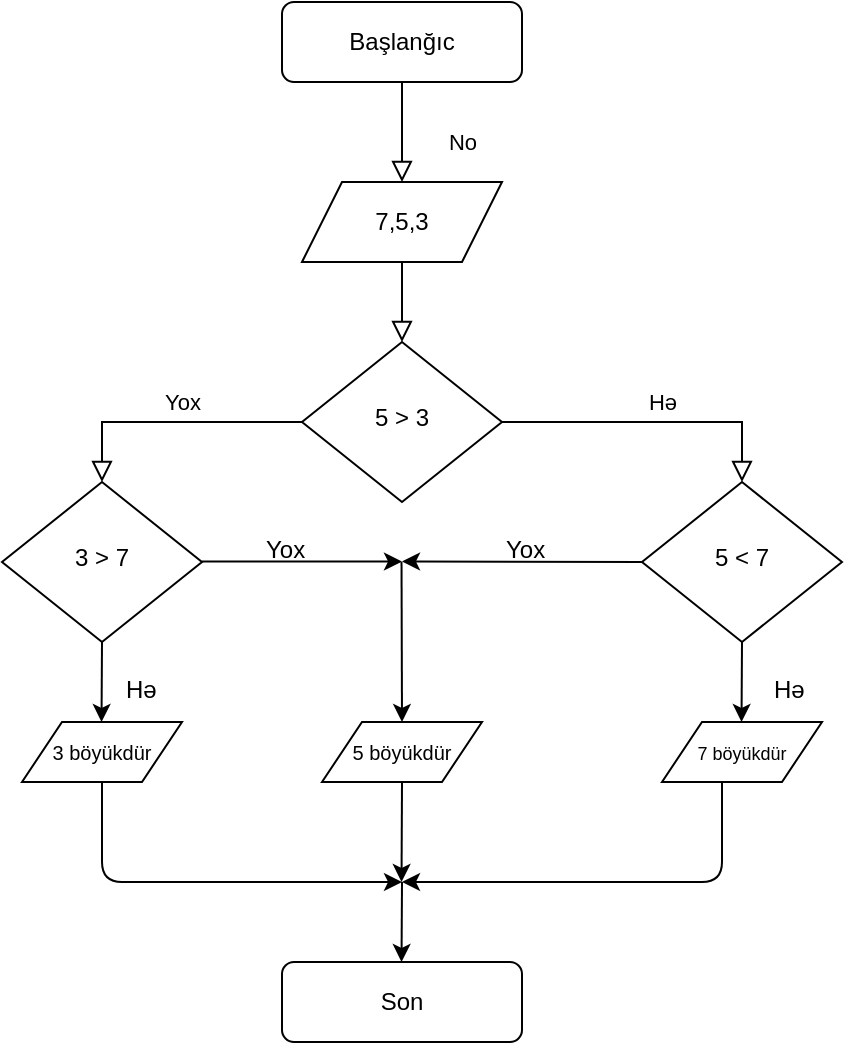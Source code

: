 <mxfile version="14.6.13" type="github" pages="5">
  <diagram id="C5RBs43oDa-KdzZeNtuy" name="Page-1">
    <mxGraphModel dx="1221" dy="682" grid="1" gridSize="10" guides="1" tooltips="1" connect="1" arrows="1" fold="1" page="1" pageScale="1" pageWidth="827" pageHeight="1169" math="0" shadow="0">
      <root>
        <mxCell id="WIyWlLk6GJQsqaUBKTNV-0" />
        <mxCell id="WIyWlLk6GJQsqaUBKTNV-1" parent="WIyWlLk6GJQsqaUBKTNV-0" />
        <mxCell id="WIyWlLk6GJQsqaUBKTNV-2" value="" style="rounded=0;html=1;jettySize=auto;orthogonalLoop=1;fontSize=11;endArrow=block;endFill=0;endSize=8;strokeWidth=1;shadow=0;labelBackgroundColor=none;edgeStyle=orthogonalEdgeStyle;exitX=0.5;exitY=1;exitDx=0;exitDy=0;" parent="WIyWlLk6GJQsqaUBKTNV-1" source="9OmyhKnOa-FlKT6QdQeN-0" target="WIyWlLk6GJQsqaUBKTNV-6" edge="1">
          <mxGeometry relative="1" as="geometry" />
        </mxCell>
        <mxCell id="WIyWlLk6GJQsqaUBKTNV-3" value="Başlanğıc" style="rounded=1;whiteSpace=wrap;html=1;fontSize=12;glass=0;strokeWidth=1;shadow=0;" parent="WIyWlLk6GJQsqaUBKTNV-1" vertex="1">
          <mxGeometry x="160" y="50" width="120" height="40" as="geometry" />
        </mxCell>
        <mxCell id="WIyWlLk6GJQsqaUBKTNV-5" value="Hə" style="edgeStyle=orthogonalEdgeStyle;rounded=0;html=1;jettySize=auto;orthogonalLoop=1;fontSize=11;endArrow=block;endFill=0;endSize=8;strokeWidth=1;shadow=0;labelBackgroundColor=none;entryX=0.5;entryY=0;entryDx=0;entryDy=0;" parent="WIyWlLk6GJQsqaUBKTNV-1" source="WIyWlLk6GJQsqaUBKTNV-6" target="WIyWlLk6GJQsqaUBKTNV-10" edge="1">
          <mxGeometry x="0.067" y="10" relative="1" as="geometry">
            <mxPoint as="offset" />
            <mxPoint x="390" y="260" as="targetPoint" />
            <Array as="points">
              <mxPoint x="390" y="260" />
            </Array>
          </mxGeometry>
        </mxCell>
        <mxCell id="WIyWlLk6GJQsqaUBKTNV-6" value="5 &amp;gt; 3" style="rhombus;whiteSpace=wrap;html=1;shadow=0;fontFamily=Helvetica;fontSize=12;align=center;strokeWidth=1;spacing=6;spacingTop=-4;" parent="WIyWlLk6GJQsqaUBKTNV-1" vertex="1">
          <mxGeometry x="170" y="220" width="100" height="80" as="geometry" />
        </mxCell>
        <mxCell id="WIyWlLk6GJQsqaUBKTNV-10" value="5 &amp;lt; 7" style="rhombus;whiteSpace=wrap;html=1;shadow=0;fontFamily=Helvetica;fontSize=12;align=center;strokeWidth=1;spacing=6;spacingTop=-4;" parent="WIyWlLk6GJQsqaUBKTNV-1" vertex="1">
          <mxGeometry x="340" y="290" width="100" height="80" as="geometry" />
        </mxCell>
        <mxCell id="WIyWlLk6GJQsqaUBKTNV-11" value="Son" style="rounded=1;whiteSpace=wrap;html=1;fontSize=12;glass=0;strokeWidth=1;shadow=0;" parent="WIyWlLk6GJQsqaUBKTNV-1" vertex="1">
          <mxGeometry x="160" y="530" width="120" height="40" as="geometry" />
        </mxCell>
        <mxCell id="9OmyhKnOa-FlKT6QdQeN-0" value="7,5,3" style="shape=parallelogram;perimeter=parallelogramPerimeter;whiteSpace=wrap;html=1;fixedSize=1;" parent="WIyWlLk6GJQsqaUBKTNV-1" vertex="1">
          <mxGeometry x="170" y="140" width="100" height="40" as="geometry" />
        </mxCell>
        <mxCell id="9OmyhKnOa-FlKT6QdQeN-1" value="No" style="rounded=0;html=1;jettySize=auto;orthogonalLoop=1;fontSize=11;endArrow=block;endFill=0;endSize=8;strokeWidth=1;shadow=0;labelBackgroundColor=none;edgeStyle=orthogonalEdgeStyle;exitX=0.5;exitY=1;exitDx=0;exitDy=0;" parent="WIyWlLk6GJQsqaUBKTNV-1" source="WIyWlLk6GJQsqaUBKTNV-3" edge="1">
          <mxGeometry x="0.2" y="30" relative="1" as="geometry">
            <mxPoint as="offset" />
            <mxPoint x="220" y="100" as="sourcePoint" />
            <mxPoint x="220" y="140" as="targetPoint" />
            <Array as="points">
              <mxPoint x="220" y="90" />
            </Array>
          </mxGeometry>
        </mxCell>
        <mxCell id="9OmyhKnOa-FlKT6QdQeN-4" value="3 &amp;gt; 7" style="rhombus;whiteSpace=wrap;html=1;shadow=0;fontFamily=Helvetica;fontSize=12;align=center;strokeWidth=1;spacing=6;spacingTop=-4;" parent="WIyWlLk6GJQsqaUBKTNV-1" vertex="1">
          <mxGeometry x="20" y="290" width="100" height="80" as="geometry" />
        </mxCell>
        <mxCell id="9OmyhKnOa-FlKT6QdQeN-5" value="Yox" style="edgeStyle=orthogonalEdgeStyle;rounded=0;html=1;jettySize=auto;orthogonalLoop=1;fontSize=11;endArrow=block;endFill=0;endSize=8;strokeWidth=1;shadow=0;labelBackgroundColor=none;" parent="WIyWlLk6GJQsqaUBKTNV-1" target="9OmyhKnOa-FlKT6QdQeN-4" edge="1">
          <mxGeometry x="-0.077" y="-10" relative="1" as="geometry">
            <mxPoint as="offset" />
            <mxPoint x="170" y="260" as="sourcePoint" />
            <mxPoint x="60" y="260" as="targetPoint" />
            <Array as="points">
              <mxPoint x="70" y="260" />
            </Array>
          </mxGeometry>
        </mxCell>
        <mxCell id="9OmyhKnOa-FlKT6QdQeN-6" value="" style="endArrow=classic;html=1;" parent="WIyWlLk6GJQsqaUBKTNV-1" edge="1">
          <mxGeometry width="50" height="50" relative="1" as="geometry">
            <mxPoint x="120" y="329.76" as="sourcePoint" />
            <mxPoint x="220" y="329.76" as="targetPoint" />
          </mxGeometry>
        </mxCell>
        <mxCell id="9OmyhKnOa-FlKT6QdQeN-7" value="" style="endArrow=classic;html=1;exitX=0;exitY=0.5;exitDx=0;exitDy=0;" parent="WIyWlLk6GJQsqaUBKTNV-1" source="WIyWlLk6GJQsqaUBKTNV-10" edge="1">
          <mxGeometry width="50" height="50" relative="1" as="geometry">
            <mxPoint x="310" y="329.76" as="sourcePoint" />
            <mxPoint x="220" y="329.76" as="targetPoint" />
          </mxGeometry>
        </mxCell>
        <mxCell id="9OmyhKnOa-FlKT6QdQeN-8" value="" style="endArrow=classic;html=1;" parent="WIyWlLk6GJQsqaUBKTNV-1" edge="1">
          <mxGeometry width="50" height="50" relative="1" as="geometry">
            <mxPoint x="219.76" y="330" as="sourcePoint" />
            <mxPoint x="220" y="410" as="targetPoint" />
          </mxGeometry>
        </mxCell>
        <mxCell id="9OmyhKnOa-FlKT6QdQeN-9" value="&lt;font style=&quot;font-size: 10px&quot;&gt;3 böyükdür&lt;/font&gt;" style="shape=parallelogram;perimeter=parallelogramPerimeter;whiteSpace=wrap;html=1;fixedSize=1;" parent="WIyWlLk6GJQsqaUBKTNV-1" vertex="1">
          <mxGeometry x="30" y="410" width="80" height="30" as="geometry" />
        </mxCell>
        <mxCell id="9OmyhKnOa-FlKT6QdQeN-10" value="&lt;font style=&quot;font-size: 10px&quot;&gt;5 böyükdür&lt;/font&gt;" style="shape=parallelogram;perimeter=parallelogramPerimeter;whiteSpace=wrap;html=1;fixedSize=1;" parent="WIyWlLk6GJQsqaUBKTNV-1" vertex="1">
          <mxGeometry x="180" y="410" width="80" height="30" as="geometry" />
        </mxCell>
        <mxCell id="9OmyhKnOa-FlKT6QdQeN-11" value="&lt;font style=&quot;font-size: 9px&quot;&gt;7 böyükdür&lt;/font&gt;" style="shape=parallelogram;perimeter=parallelogramPerimeter;whiteSpace=wrap;html=1;fixedSize=1;" parent="WIyWlLk6GJQsqaUBKTNV-1" vertex="1">
          <mxGeometry x="350" y="410" width="80" height="30" as="geometry" />
        </mxCell>
        <mxCell id="9OmyhKnOa-FlKT6QdQeN-12" value="" style="endArrow=classic;html=1;" parent="WIyWlLk6GJQsqaUBKTNV-1" edge="1">
          <mxGeometry width="50" height="50" relative="1" as="geometry">
            <mxPoint x="70" y="370" as="sourcePoint" />
            <mxPoint x="69.76" y="410" as="targetPoint" />
          </mxGeometry>
        </mxCell>
        <mxCell id="9OmyhKnOa-FlKT6QdQeN-13" value="" style="endArrow=classic;html=1;" parent="WIyWlLk6GJQsqaUBKTNV-1" edge="1">
          <mxGeometry width="50" height="50" relative="1" as="geometry">
            <mxPoint x="390" y="370" as="sourcePoint" />
            <mxPoint x="389.76" y="410" as="targetPoint" />
          </mxGeometry>
        </mxCell>
        <mxCell id="9OmyhKnOa-FlKT6QdQeN-14" value="" style="endArrow=classic;html=1;exitX=0.5;exitY=1;exitDx=0;exitDy=0;" parent="WIyWlLk6GJQsqaUBKTNV-1" source="9OmyhKnOa-FlKT6QdQeN-9" edge="1">
          <mxGeometry width="50" height="50" relative="1" as="geometry">
            <mxPoint x="70" y="450" as="sourcePoint" />
            <mxPoint x="220" y="490" as="targetPoint" />
            <Array as="points">
              <mxPoint x="70" y="490" />
            </Array>
          </mxGeometry>
        </mxCell>
        <mxCell id="9OmyhKnOa-FlKT6QdQeN-15" value="" style="endArrow=classic;html=1;exitX=0.5;exitY=1;exitDx=0;exitDy=0;" parent="WIyWlLk6GJQsqaUBKTNV-1" edge="1">
          <mxGeometry width="50" height="50" relative="1" as="geometry">
            <mxPoint x="380" y="440" as="sourcePoint" />
            <mxPoint x="220" y="490" as="targetPoint" />
            <Array as="points">
              <mxPoint x="380" y="490" />
            </Array>
          </mxGeometry>
        </mxCell>
        <mxCell id="9OmyhKnOa-FlKT6QdQeN-16" value="" style="endArrow=classic;html=1;exitX=0.5;exitY=1;exitDx=0;exitDy=0;" parent="WIyWlLk6GJQsqaUBKTNV-1" source="9OmyhKnOa-FlKT6QdQeN-10" edge="1">
          <mxGeometry width="50" height="50" relative="1" as="geometry">
            <mxPoint x="220" y="450" as="sourcePoint" />
            <mxPoint x="219.76" y="490" as="targetPoint" />
          </mxGeometry>
        </mxCell>
        <mxCell id="9OmyhKnOa-FlKT6QdQeN-17" value="" style="endArrow=classic;html=1;" parent="WIyWlLk6GJQsqaUBKTNV-1" edge="1">
          <mxGeometry width="50" height="50" relative="1" as="geometry">
            <mxPoint x="220" y="490" as="sourcePoint" />
            <mxPoint x="219.76" y="530" as="targetPoint" />
          </mxGeometry>
        </mxCell>
        <mxCell id="9OmyhKnOa-FlKT6QdQeN-19" value="Yox" style="text;whiteSpace=wrap;html=1;" parent="WIyWlLk6GJQsqaUBKTNV-1" vertex="1">
          <mxGeometry x="270" y="310" width="20" height="30" as="geometry" />
        </mxCell>
        <mxCell id="9OmyhKnOa-FlKT6QdQeN-20" value="Yox" style="text;whiteSpace=wrap;html=1;" parent="WIyWlLk6GJQsqaUBKTNV-1" vertex="1">
          <mxGeometry x="150" y="310" width="20" height="30" as="geometry" />
        </mxCell>
        <mxCell id="9OmyhKnOa-FlKT6QdQeN-22" value="Hə" style="text;whiteSpace=wrap;html=1;" parent="WIyWlLk6GJQsqaUBKTNV-1" vertex="1">
          <mxGeometry x="404" y="380" width="20" height="30" as="geometry" />
        </mxCell>
        <mxCell id="9OmyhKnOa-FlKT6QdQeN-23" value="Hə" style="text;whiteSpace=wrap;html=1;" parent="WIyWlLk6GJQsqaUBKTNV-1" vertex="1">
          <mxGeometry x="80" y="380" width="20" height="30" as="geometry" />
        </mxCell>
      </root>
    </mxGraphModel>
  </diagram>
  <diagram id="T_0hgwC1zdUhfOvh2l1I" name="Page-2">
    <mxGraphModel dx="865" dy="483" grid="1" gridSize="10" guides="1" tooltips="1" connect="1" arrows="1" fold="1" page="1" pageScale="1" pageWidth="850" pageHeight="1100" math="0" shadow="0">
      <root>
        <mxCell id="U6aOY2t-hPfre8VyFgzQ-0" />
        <mxCell id="U6aOY2t-hPfre8VyFgzQ-1" parent="U6aOY2t-hPfre8VyFgzQ-0" />
        <mxCell id="4mFX6ZE6u5r7INVcT2rm-0" value="Başlanğıc" style="ellipse;whiteSpace=wrap;html=1;" vertex="1" parent="U6aOY2t-hPfre8VyFgzQ-1">
          <mxGeometry x="327.5" y="10" width="120" height="60" as="geometry" />
        </mxCell>
        <mxCell id="Xd95WaJKWmwTDdjDAQzN-0" value="3,5,7,9,11" style="shape=parallelogram;perimeter=parallelogramPerimeter;whiteSpace=wrap;html=1;fixedSize=1;" vertex="1" parent="U6aOY2t-hPfre8VyFgzQ-1">
          <mxGeometry x="315" y="100" width="130" height="50" as="geometry" />
        </mxCell>
        <mxCell id="Xd95WaJKWmwTDdjDAQzN-1" value="&lt;div&gt;&lt;span style=&quot;font-family: &amp;#34;helvetica&amp;#34;&quot;&gt;(3+5+7+9+11)/5=7&lt;/span&gt;&lt;br&gt;&lt;/div&gt;" style="rounded=0;whiteSpace=wrap;html=1;align=center;" vertex="1" parent="U6aOY2t-hPfre8VyFgzQ-1">
          <mxGeometry x="310" y="190" width="140" height="50" as="geometry" />
        </mxCell>
        <mxCell id="Xd95WaJKWmwTDdjDAQzN-2" value="Avarage 7" style="shape=parallelogram;perimeter=parallelogramPerimeter;whiteSpace=wrap;html=1;fixedSize=1;" vertex="1" parent="U6aOY2t-hPfre8VyFgzQ-1">
          <mxGeometry x="310" y="290" width="150" height="50" as="geometry" />
        </mxCell>
        <mxCell id="Xd95WaJKWmwTDdjDAQzN-3" value="Son" style="ellipse;whiteSpace=wrap;html=1;" vertex="1" parent="U6aOY2t-hPfre8VyFgzQ-1">
          <mxGeometry x="325" y="390" width="125" height="70" as="geometry" />
        </mxCell>
        <mxCell id="Xd95WaJKWmwTDdjDAQzN-4" value="" style="endArrow=classic;html=1;" edge="1" parent="U6aOY2t-hPfre8VyFgzQ-1">
          <mxGeometry width="50" height="50" relative="1" as="geometry">
            <mxPoint x="385" y="70" as="sourcePoint" />
            <mxPoint x="384.71" y="100" as="targetPoint" />
          </mxGeometry>
        </mxCell>
        <mxCell id="Xd95WaJKWmwTDdjDAQzN-5" value="" style="endArrow=classic;html=1;exitX=0.5;exitY=1;exitDx=0;exitDy=0;" edge="1" parent="U6aOY2t-hPfre8VyFgzQ-1" source="Xd95WaJKWmwTDdjDAQzN-0">
          <mxGeometry width="50" height="50" relative="1" as="geometry">
            <mxPoint x="380" y="160" as="sourcePoint" />
            <mxPoint x="379.71" y="190" as="targetPoint" />
          </mxGeometry>
        </mxCell>
        <mxCell id="Xd95WaJKWmwTDdjDAQzN-6" value="" style="endArrow=classic;html=1;exitX=0.5;exitY=1;exitDx=0;exitDy=0;" edge="1" parent="U6aOY2t-hPfre8VyFgzQ-1" source="Xd95WaJKWmwTDdjDAQzN-1">
          <mxGeometry width="50" height="50" relative="1" as="geometry">
            <mxPoint x="380" y="260" as="sourcePoint" />
            <mxPoint x="379.71" y="290" as="targetPoint" />
          </mxGeometry>
        </mxCell>
        <mxCell id="Xd95WaJKWmwTDdjDAQzN-7" value="" style="endArrow=classic;html=1;exitX=0.532;exitY=1.027;exitDx=0;exitDy=0;exitPerimeter=0;" edge="1" parent="U6aOY2t-hPfre8VyFgzQ-1" source="Xd95WaJKWmwTDdjDAQzN-2">
          <mxGeometry width="50" height="50" relative="1" as="geometry">
            <mxPoint x="390" y="360" as="sourcePoint" />
            <mxPoint x="389.71" y="390" as="targetPoint" />
          </mxGeometry>
        </mxCell>
      </root>
    </mxGraphModel>
  </diagram>
  <diagram id="WdY2AEGidLcBpQiS1Y4_" name="Page-3">
    <mxGraphModel grid="1" gridSize="10" guides="1" tooltips="1" connect="1" arrows="1" page="1" fold="1" pageScale="1" pageWidth="850" pageHeight="1100" math="0" shadow="0">
      <root>
        <mxCell id="vb_VZjaiPgrZqsYe1PPy-0" />
        <mxCell id="vb_VZjaiPgrZqsYe1PPy-1" parent="vb_VZjaiPgrZqsYe1PPy-0" />
        <mxCell id="fr4Pl-U4ZFPfZCaNNmki-13" value="" style="edgeStyle=orthogonalEdgeStyle;rounded=0;orthogonalLoop=1;jettySize=auto;html=1;" edge="1" parent="vb_VZjaiPgrZqsYe1PPy-1" source="vb_VZjaiPgrZqsYe1PPy-2" target="fr4Pl-U4ZFPfZCaNNmki-3">
          <mxGeometry relative="1" as="geometry" />
        </mxCell>
        <mxCell id="vb_VZjaiPgrZqsYe1PPy-2" value="Start" style="ellipse;whiteSpace=wrap;html=1;" vertex="1" parent="vb_VZjaiPgrZqsYe1PPy-1">
          <mxGeometry x="335" y="30" width="90" height="50" as="geometry" />
        </mxCell>
        <mxCell id="fr4Pl-U4ZFPfZCaNNmki-12" value="" style="edgeStyle=orthogonalEdgeStyle;rounded=0;orthogonalLoop=1;jettySize=auto;html=1;" edge="1" parent="vb_VZjaiPgrZqsYe1PPy-1" source="vb_VZjaiPgrZqsYe1PPy-3">
          <mxGeometry relative="1" as="geometry">
            <mxPoint x="380.1" y="240" as="targetPoint" />
          </mxGeometry>
        </mxCell>
        <mxCell id="vb_VZjaiPgrZqsYe1PPy-3" value="5" style="shape=parallelogram;perimeter=parallelogramPerimeter;whiteSpace=wrap;html=1;fixedSize=1;" vertex="1" parent="vb_VZjaiPgrZqsYe1PPy-1">
          <mxGeometry x="322.5" y="100" width="115" height="40" as="geometry" />
        </mxCell>
        <mxCell id="Nbdom6__er-fIrMVzHAE-10" value="" style="edgeStyle=orthogonalEdgeStyle;rounded=0;orthogonalLoop=1;jettySize=auto;html=1;" edge="1" parent="vb_VZjaiPgrZqsYe1PPy-1" source="vb_VZjaiPgrZqsYe1PPy-4">
          <mxGeometry relative="1" as="geometry">
            <mxPoint x="380.01" y="360.009" as="targetPoint" />
          </mxGeometry>
        </mxCell>
        <mxCell id="vb_VZjaiPgrZqsYe1PPy-4" value="5mod2=0" style="rhombus;whiteSpace=wrap;html=1;" vertex="1" parent="vb_VZjaiPgrZqsYe1PPy-1">
          <mxGeometry x="340.01" y="240" width="80" height="80" as="geometry" />
        </mxCell>
        <mxCell id="vb_VZjaiPgrZqsYe1PPy-15" value="End" style="ellipse;whiteSpace=wrap;html=1;" vertex="1" parent="vb_VZjaiPgrZqsYe1PPy-1">
          <mxGeometry x="348.76" y="440" width="71.25" height="50" as="geometry" />
        </mxCell>
        <mxCell id="fr4Pl-U4ZFPfZCaNNmki-11" value="" style="edgeStyle=orthogonalEdgeStyle;rounded=0;orthogonalLoop=1;jettySize=auto;html=1;" edge="1" parent="vb_VZjaiPgrZqsYe1PPy-1" source="fr4Pl-U4ZFPfZCaNNmki-3">
          <mxGeometry relative="1" as="geometry">
            <mxPoint x="380.01" y="240" as="targetPoint" />
          </mxGeometry>
        </mxCell>
        <mxCell id="fr4Pl-U4ZFPfZCaNNmki-3" value="i=2" style="rounded=0;whiteSpace=wrap;html=1;" vertex="1" parent="vb_VZjaiPgrZqsYe1PPy-1">
          <mxGeometry x="326.26" y="160" width="107.5" height="40" as="geometry" />
        </mxCell>
        <mxCell id="Nbdom6__er-fIrMVzHAE-14" value="" style="edgeStyle=orthogonalEdgeStyle;rounded=0;orthogonalLoop=1;jettySize=auto;html=1;" edge="1" parent="vb_VZjaiPgrZqsYe1PPy-1" source="Nbdom6__er-fIrMVzHAE-3" target="vb_VZjaiPgrZqsYe1PPy-15">
          <mxGeometry relative="1" as="geometry" />
        </mxCell>
        <mxCell id="Nbdom6__er-fIrMVzHAE-3" value="5 sadedir" style="shape=document;whiteSpace=wrap;html=1;boundedLbl=1;" vertex="1" parent="vb_VZjaiPgrZqsYe1PPy-1">
          <mxGeometry x="345" y="360" width="80" height="40" as="geometry" />
        </mxCell>
      </root>
    </mxGraphModel>
  </diagram>
  <diagram id="_53XewJd-MGu76X51iRn" name="Page-4">
    <mxGraphModel dx="865" dy="483" grid="1" gridSize="10" guides="1" tooltips="1" connect="1" arrows="1" fold="1" page="1" pageScale="1" pageWidth="850" pageHeight="1100" math="0" shadow="0">
      <root>
        <mxCell id="B4o_MoAZaB9NAQZcgFa--0" />
        <mxCell id="B4o_MoAZaB9NAQZcgFa--1" parent="B4o_MoAZaB9NAQZcgFa--0" />
        <mxCell id="B4o_MoAZaB9NAQZcgFa--2" value="Start" style="ellipse;whiteSpace=wrap;html=1;" vertex="1" parent="B4o_MoAZaB9NAQZcgFa--1">
          <mxGeometry x="350" y="40" width="100" height="60" as="geometry" />
        </mxCell>
        <mxCell id="B4o_MoAZaB9NAQZcgFa--4" value="S=10*12" style="rounded=0;whiteSpace=wrap;html=1;" vertex="1" parent="B4o_MoAZaB9NAQZcgFa--1">
          <mxGeometry x="340" y="280" width="130" height="30" as="geometry" />
        </mxCell>
        <mxCell id="B4o_MoAZaB9NAQZcgFa--5" value="S=120" style="shape=parallelogram;perimeter=parallelogramPerimeter;whiteSpace=wrap;html=1;fixedSize=1;" vertex="1" parent="B4o_MoAZaB9NAQZcgFa--1">
          <mxGeometry x="340" y="420" width="120" height="30" as="geometry" />
        </mxCell>
        <mxCell id="B4o_MoAZaB9NAQZcgFa--6" value="End" style="ellipse;whiteSpace=wrap;html=1;" vertex="1" parent="B4o_MoAZaB9NAQZcgFa--1">
          <mxGeometry x="350" y="560" width="100" height="50" as="geometry" />
        </mxCell>
        <mxCell id="UcZNmtb8JFirQYCagIcK-1" value="" style="endArrow=classic;html=1;" edge="1" parent="B4o_MoAZaB9NAQZcgFa--1">
          <mxGeometry width="50" height="50" relative="1" as="geometry">
            <mxPoint x="400" y="100" as="sourcePoint" />
            <mxPoint x="399.58" y="130" as="targetPoint" />
          </mxGeometry>
        </mxCell>
        <mxCell id="UcZNmtb8JFirQYCagIcK-2" value="" style="endArrow=classic;html=1;" edge="1" parent="B4o_MoAZaB9NAQZcgFa--1">
          <mxGeometry width="50" height="50" relative="1" as="geometry">
            <mxPoint x="400" y="170" as="sourcePoint" />
            <mxPoint x="399.58" y="210" as="targetPoint" />
          </mxGeometry>
        </mxCell>
        <mxCell id="Ed88uCf8NXZqc7IL993z-0" value="10,12" style="rounded=0;whiteSpace=wrap;html=1;" vertex="1" parent="B4o_MoAZaB9NAQZcgFa--1">
          <mxGeometry x="335" y="130" width="130" height="40" as="geometry" />
        </mxCell>
        <mxCell id="Ed88uCf8NXZqc7IL993z-1" value="L=10&lt;br&gt;B=12" style="shape=parallelogram;perimeter=parallelogramPerimeter;whiteSpace=wrap;html=1;fixedSize=1;" vertex="1" parent="B4o_MoAZaB9NAQZcgFa--1">
          <mxGeometry x="335" y="210" width="140" height="40" as="geometry" />
        </mxCell>
        <mxCell id="Ed88uCf8NXZqc7IL993z-6" value="" style="endArrow=classic;html=1;" edge="1" parent="B4o_MoAZaB9NAQZcgFa--1">
          <mxGeometry width="50" height="50" relative="1" as="geometry">
            <mxPoint x="400" y="250" as="sourcePoint" />
            <mxPoint x="399.58" y="280" as="targetPoint" />
          </mxGeometry>
        </mxCell>
        <mxCell id="Ed88uCf8NXZqc7IL993z-7" value="P=2*(10+12)" style="rounded=0;whiteSpace=wrap;html=1;" vertex="1" parent="B4o_MoAZaB9NAQZcgFa--1">
          <mxGeometry x="340" y="350" width="130" height="30" as="geometry" />
        </mxCell>
        <mxCell id="Ed88uCf8NXZqc7IL993z-9" value="" style="edgeStyle=orthogonalEdgeStyle;rounded=0;orthogonalLoop=1;jettySize=auto;html=1;" edge="1" parent="B4o_MoAZaB9NAQZcgFa--1">
          <mxGeometry relative="1" as="geometry">
            <mxPoint x="399.58" y="380" as="sourcePoint" />
            <mxPoint x="399.58" y="420" as="targetPoint" />
          </mxGeometry>
        </mxCell>
        <mxCell id="Ed88uCf8NXZqc7IL993z-10" value="" style="edgeStyle=orthogonalEdgeStyle;rounded=0;orthogonalLoop=1;jettySize=auto;html=1;" edge="1" parent="B4o_MoAZaB9NAQZcgFa--1">
          <mxGeometry relative="1" as="geometry">
            <mxPoint x="399.58" y="310" as="sourcePoint" />
            <mxPoint x="399.58" y="350" as="targetPoint" />
          </mxGeometry>
        </mxCell>
        <mxCell id="Ed88uCf8NXZqc7IL993z-13" value="P=44" style="shape=parallelogram;perimeter=parallelogramPerimeter;whiteSpace=wrap;html=1;fixedSize=1;" vertex="1" parent="B4o_MoAZaB9NAQZcgFa--1">
          <mxGeometry x="340" y="490" width="120" height="30" as="geometry" />
        </mxCell>
        <mxCell id="Ed88uCf8NXZqc7IL993z-14" value="" style="edgeStyle=orthogonalEdgeStyle;rounded=0;orthogonalLoop=1;jettySize=auto;html=1;" edge="1" parent="B4o_MoAZaB9NAQZcgFa--1">
          <mxGeometry relative="1" as="geometry">
            <mxPoint x="399.58" y="450" as="sourcePoint" />
            <mxPoint x="399.58" y="490" as="targetPoint" />
          </mxGeometry>
        </mxCell>
        <mxCell id="Ed88uCf8NXZqc7IL993z-19" value="" style="edgeStyle=orthogonalEdgeStyle;rounded=0;orthogonalLoop=1;jettySize=auto;html=1;" edge="1" parent="B4o_MoAZaB9NAQZcgFa--1">
          <mxGeometry relative="1" as="geometry">
            <mxPoint x="399.58" y="520" as="sourcePoint" />
            <mxPoint x="399.58" y="560" as="targetPoint" />
          </mxGeometry>
        </mxCell>
      </root>
    </mxGraphModel>
  </diagram>
  <diagram id="-Q5zM4KntkT1Fqn1PX1j" name="Page-5">
    <mxGraphModel grid="1" gridSize="10" guides="1" tooltips="1" connect="1" arrows="1" page="1" fold="1" pageScale="1" pageWidth="850" pageHeight="1100" math="0" shadow="0">
      <root>
        <mxCell id="hnD8KgO8Vff8pNp1D-sq-0" />
        <mxCell id="hnD8KgO8Vff8pNp1D-sq-1" parent="hnD8KgO8Vff8pNp1D-sq-0" />
        <mxCell id="hnD8KgO8Vff8pNp1D-sq-2" value="Start" style="ellipse;whiteSpace=wrap;html=1;" vertex="1" parent="hnD8KgO8Vff8pNp1D-sq-1">
          <mxGeometry x="335" y="30" width="110" height="60" as="geometry" />
        </mxCell>
        <mxCell id="hnD8KgO8Vff8pNp1D-sq-3" value="8" style="shape=parallelogram;perimeter=parallelogramPerimeter;whiteSpace=wrap;html=1;fixedSize=1;" vertex="1" parent="hnD8KgO8Vff8pNp1D-sq-1">
          <mxGeometry x="330" y="120" width="120" height="50" as="geometry" />
        </mxCell>
        <mxCell id="hnD8KgO8Vff8pNp1D-sq-5" value="Tək" style="shape=parallelogram;perimeter=parallelogramPerimeter;whiteSpace=wrap;html=1;fixedSize=1;" vertex="1" parent="hnD8KgO8Vff8pNp1D-sq-1">
          <mxGeometry x="460" y="340" width="120" height="50" as="geometry" />
        </mxCell>
        <mxCell id="hnD8KgO8Vff8pNp1D-sq-6" value="End" style="ellipse;whiteSpace=wrap;html=1;" vertex="1" parent="hnD8KgO8Vff8pNp1D-sq-1">
          <mxGeometry x="340" y="460" width="110" height="60" as="geometry" />
        </mxCell>
        <mxCell id="P05Fue7HpWq5jgjrc8xV-0" value="8%2==0" style="rhombus;whiteSpace=wrap;html=1;" vertex="1" parent="hnD8KgO8Vff8pNp1D-sq-1">
          <mxGeometry x="350" y="200" width="80" height="80" as="geometry" />
        </mxCell>
        <mxCell id="P05Fue7HpWq5jgjrc8xV-1" value="" style="endArrow=none;html=1;" edge="1" parent="hnD8KgO8Vff8pNp1D-sq-1">
          <mxGeometry width="50" height="50" relative="1" as="geometry">
            <mxPoint x="390" y="300" as="sourcePoint" />
            <mxPoint x="389.5" y="280" as="targetPoint" />
          </mxGeometry>
        </mxCell>
        <mxCell id="P05Fue7HpWq5jgjrc8xV-2" value="Cüt" style="shape=parallelogram;perimeter=parallelogramPerimeter;whiteSpace=wrap;html=1;fixedSize=1;" vertex="1" parent="hnD8KgO8Vff8pNp1D-sq-1">
          <mxGeometry x="200" y="340" width="120" height="50" as="geometry" />
        </mxCell>
        <mxCell id="P05Fue7HpWq5jgjrc8xV-3" value="" style="endArrow=classic;html=1;" edge="1" parent="hnD8KgO8Vff8pNp1D-sq-1">
          <mxGeometry width="50" height="50" relative="1" as="geometry">
            <mxPoint x="390" y="300" as="sourcePoint" />
            <mxPoint x="260" y="340" as="targetPoint" />
            <Array as="points">
              <mxPoint x="260" y="300" />
            </Array>
          </mxGeometry>
        </mxCell>
        <mxCell id="P05Fue7HpWq5jgjrc8xV-4" value="" style="endArrow=classic;html=1;" edge="1" parent="hnD8KgO8Vff8pNp1D-sq-1">
          <mxGeometry width="50" height="50" relative="1" as="geometry">
            <mxPoint x="390" y="300" as="sourcePoint" />
            <mxPoint x="520" y="340" as="targetPoint" />
            <Array as="points">
              <mxPoint x="520" y="300" />
            </Array>
          </mxGeometry>
        </mxCell>
        <mxCell id="P05Fue7HpWq5jgjrc8xV-5" value="" style="endArrow=none;html=1;" edge="1" parent="hnD8KgO8Vff8pNp1D-sq-1">
          <mxGeometry width="50" height="50" relative="1" as="geometry">
            <mxPoint x="260" y="420" as="sourcePoint" />
            <mxPoint x="259.5" y="390" as="targetPoint" />
          </mxGeometry>
        </mxCell>
        <mxCell id="P05Fue7HpWq5jgjrc8xV-6" value="" style="endArrow=none;html=1;" edge="1" parent="hnD8KgO8Vff8pNp1D-sq-1">
          <mxGeometry width="50" height="50" relative="1" as="geometry">
            <mxPoint x="260" y="420" as="sourcePoint" />
            <mxPoint x="520" y="420" as="targetPoint" />
          </mxGeometry>
        </mxCell>
        <mxCell id="P05Fue7HpWq5jgjrc8xV-7" value="" style="endArrow=none;html=1;" edge="1" parent="hnD8KgO8Vff8pNp1D-sq-1">
          <mxGeometry width="50" height="50" relative="1" as="geometry">
            <mxPoint x="520" y="420" as="sourcePoint" />
            <mxPoint x="519.5" y="390" as="targetPoint" />
          </mxGeometry>
        </mxCell>
        <mxCell id="P05Fue7HpWq5jgjrc8xV-8" value="" style="endArrow=classic;html=1;" edge="1" parent="hnD8KgO8Vff8pNp1D-sq-1">
          <mxGeometry width="50" height="50" relative="1" as="geometry">
            <mxPoint x="394.5" y="420" as="sourcePoint" />
            <mxPoint x="394.5" y="460" as="targetPoint" />
          </mxGeometry>
        </mxCell>
        <mxCell id="P05Fue7HpWq5jgjrc8xV-9" value="" style="endArrow=classic;html=1;" edge="1" parent="hnD8KgO8Vff8pNp1D-sq-1">
          <mxGeometry width="50" height="50" relative="1" as="geometry">
            <mxPoint x="389.5" y="170" as="sourcePoint" />
            <mxPoint x="389.5" y="200" as="targetPoint" />
          </mxGeometry>
        </mxCell>
        <mxCell id="P05Fue7HpWq5jgjrc8xV-12" value="" style="endArrow=classic;html=1;" edge="1" parent="hnD8KgO8Vff8pNp1D-sq-1">
          <mxGeometry width="50" height="50" relative="1" as="geometry">
            <mxPoint x="389.5" y="90" as="sourcePoint" />
            <mxPoint x="389.5" y="120" as="targetPoint" />
          </mxGeometry>
        </mxCell>
        <mxCell id="P05Fue7HpWq5jgjrc8xV-13" value="&lt;b&gt;Yox&lt;/b&gt;" style="text;html=1;strokeColor=none;fillColor=none;align=center;verticalAlign=middle;whiteSpace=wrap;rounded=0;" vertex="1" parent="hnD8KgO8Vff8pNp1D-sq-1">
          <mxGeometry x="440" y="280" width="40" height="20" as="geometry" />
        </mxCell>
        <mxCell id="P05Fue7HpWq5jgjrc8xV-14" value="&lt;b&gt;Hə&lt;/b&gt;" style="text;html=1;strokeColor=none;fillColor=none;align=center;verticalAlign=middle;whiteSpace=wrap;rounded=0;" vertex="1" parent="hnD8KgO8Vff8pNp1D-sq-1">
          <mxGeometry x="295" y="280" width="40" height="20" as="geometry" />
        </mxCell>
      </root>
    </mxGraphModel>
  </diagram>
</mxfile>
